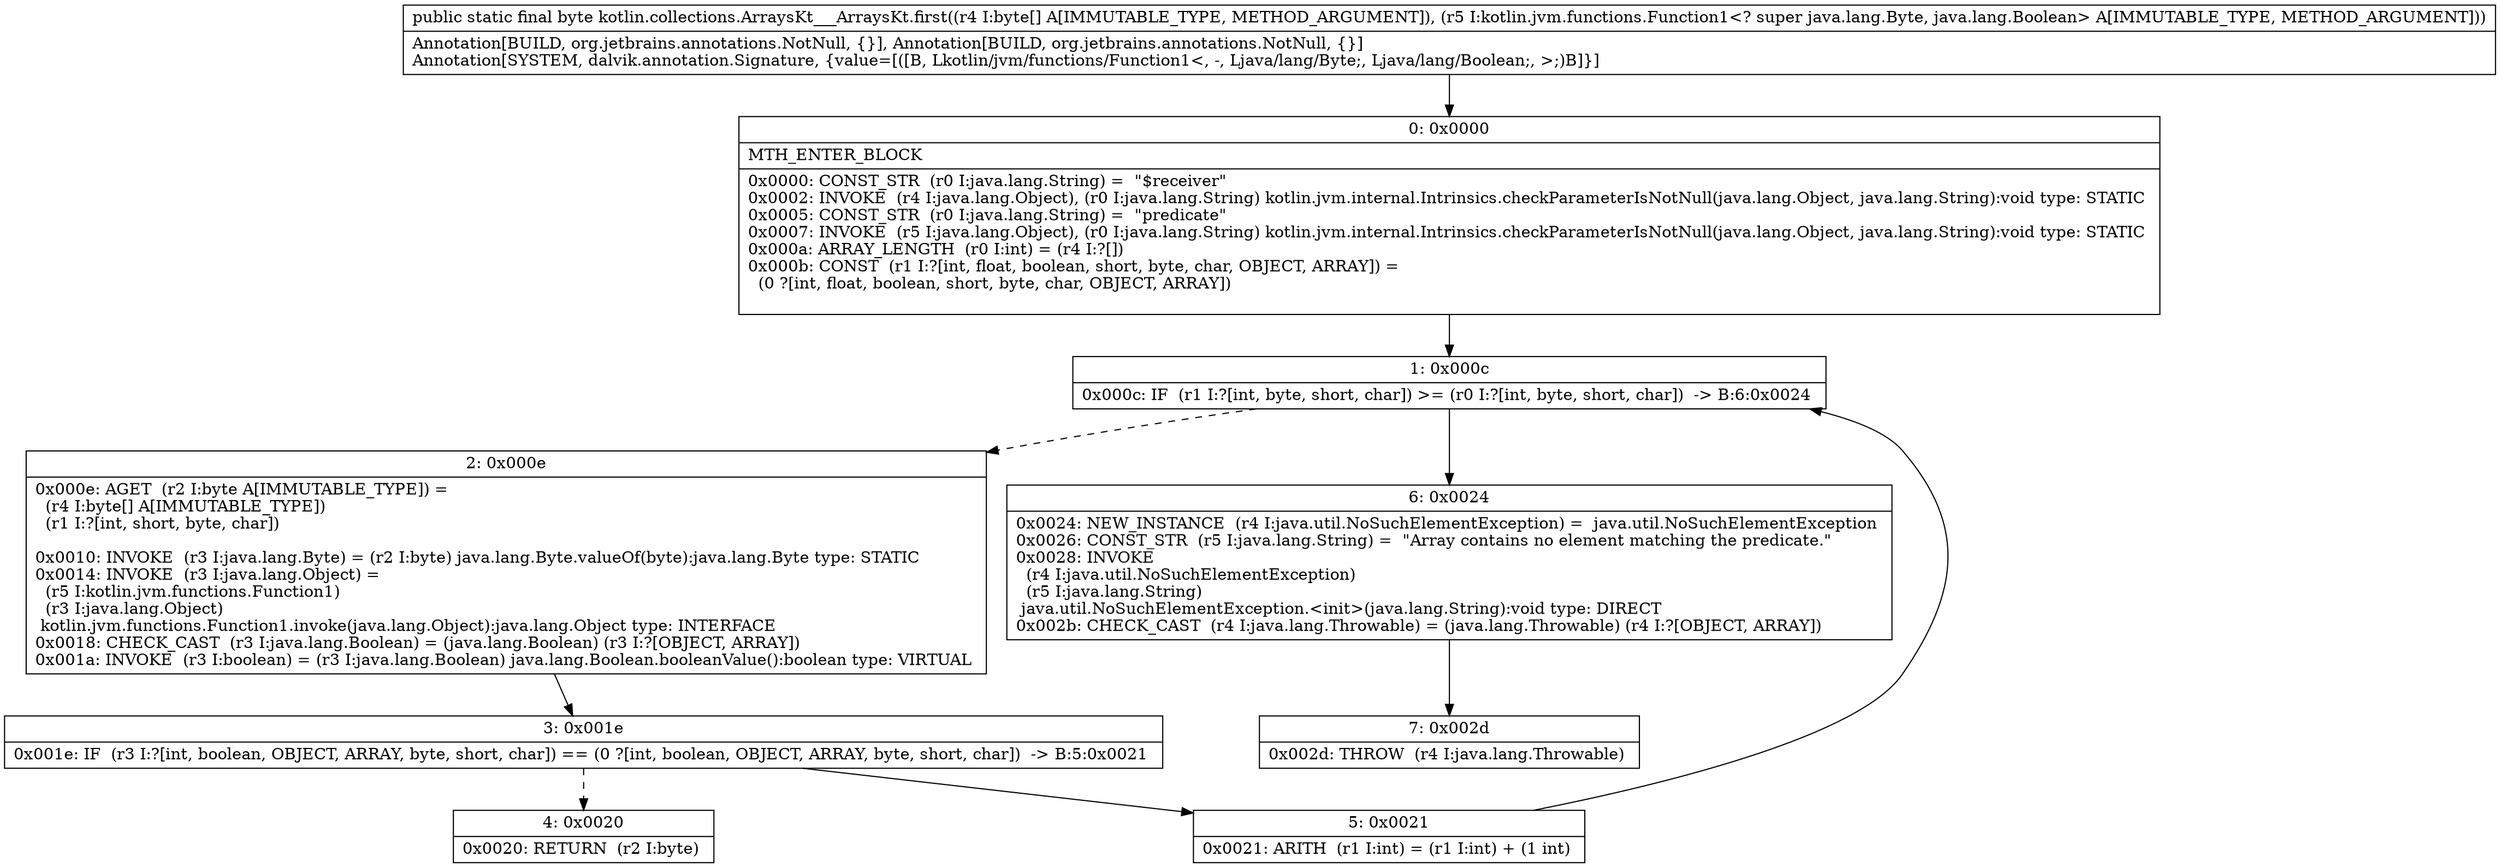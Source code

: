 digraph "CFG forkotlin.collections.ArraysKt___ArraysKt.first([BLkotlin\/jvm\/functions\/Function1;)B" {
Node_0 [shape=record,label="{0\:\ 0x0000|MTH_ENTER_BLOCK\l|0x0000: CONST_STR  (r0 I:java.lang.String) =  \"$receiver\" \l0x0002: INVOKE  (r4 I:java.lang.Object), (r0 I:java.lang.String) kotlin.jvm.internal.Intrinsics.checkParameterIsNotNull(java.lang.Object, java.lang.String):void type: STATIC \l0x0005: CONST_STR  (r0 I:java.lang.String) =  \"predicate\" \l0x0007: INVOKE  (r5 I:java.lang.Object), (r0 I:java.lang.String) kotlin.jvm.internal.Intrinsics.checkParameterIsNotNull(java.lang.Object, java.lang.String):void type: STATIC \l0x000a: ARRAY_LENGTH  (r0 I:int) = (r4 I:?[]) \l0x000b: CONST  (r1 I:?[int, float, boolean, short, byte, char, OBJECT, ARRAY]) = \l  (0 ?[int, float, boolean, short, byte, char, OBJECT, ARRAY])\l \l}"];
Node_1 [shape=record,label="{1\:\ 0x000c|0x000c: IF  (r1 I:?[int, byte, short, char]) \>= (r0 I:?[int, byte, short, char])  \-\> B:6:0x0024 \l}"];
Node_2 [shape=record,label="{2\:\ 0x000e|0x000e: AGET  (r2 I:byte A[IMMUTABLE_TYPE]) = \l  (r4 I:byte[] A[IMMUTABLE_TYPE])\l  (r1 I:?[int, short, byte, char])\l \l0x0010: INVOKE  (r3 I:java.lang.Byte) = (r2 I:byte) java.lang.Byte.valueOf(byte):java.lang.Byte type: STATIC \l0x0014: INVOKE  (r3 I:java.lang.Object) = \l  (r5 I:kotlin.jvm.functions.Function1)\l  (r3 I:java.lang.Object)\l kotlin.jvm.functions.Function1.invoke(java.lang.Object):java.lang.Object type: INTERFACE \l0x0018: CHECK_CAST  (r3 I:java.lang.Boolean) = (java.lang.Boolean) (r3 I:?[OBJECT, ARRAY]) \l0x001a: INVOKE  (r3 I:boolean) = (r3 I:java.lang.Boolean) java.lang.Boolean.booleanValue():boolean type: VIRTUAL \l}"];
Node_3 [shape=record,label="{3\:\ 0x001e|0x001e: IF  (r3 I:?[int, boolean, OBJECT, ARRAY, byte, short, char]) == (0 ?[int, boolean, OBJECT, ARRAY, byte, short, char])  \-\> B:5:0x0021 \l}"];
Node_4 [shape=record,label="{4\:\ 0x0020|0x0020: RETURN  (r2 I:byte) \l}"];
Node_5 [shape=record,label="{5\:\ 0x0021|0x0021: ARITH  (r1 I:int) = (r1 I:int) + (1 int) \l}"];
Node_6 [shape=record,label="{6\:\ 0x0024|0x0024: NEW_INSTANCE  (r4 I:java.util.NoSuchElementException) =  java.util.NoSuchElementException \l0x0026: CONST_STR  (r5 I:java.lang.String) =  \"Array contains no element matching the predicate.\" \l0x0028: INVOKE  \l  (r4 I:java.util.NoSuchElementException)\l  (r5 I:java.lang.String)\l java.util.NoSuchElementException.\<init\>(java.lang.String):void type: DIRECT \l0x002b: CHECK_CAST  (r4 I:java.lang.Throwable) = (java.lang.Throwable) (r4 I:?[OBJECT, ARRAY]) \l}"];
Node_7 [shape=record,label="{7\:\ 0x002d|0x002d: THROW  (r4 I:java.lang.Throwable) \l}"];
MethodNode[shape=record,label="{public static final byte kotlin.collections.ArraysKt___ArraysKt.first((r4 I:byte[] A[IMMUTABLE_TYPE, METHOD_ARGUMENT]), (r5 I:kotlin.jvm.functions.Function1\<? super java.lang.Byte, java.lang.Boolean\> A[IMMUTABLE_TYPE, METHOD_ARGUMENT]))  | Annotation[BUILD, org.jetbrains.annotations.NotNull, \{\}], Annotation[BUILD, org.jetbrains.annotations.NotNull, \{\}]\lAnnotation[SYSTEM, dalvik.annotation.Signature, \{value=[([B, Lkotlin\/jvm\/functions\/Function1\<, \-, Ljava\/lang\/Byte;, Ljava\/lang\/Boolean;, \>;)B]\}]\l}"];
MethodNode -> Node_0;
Node_0 -> Node_1;
Node_1 -> Node_2[style=dashed];
Node_1 -> Node_6;
Node_2 -> Node_3;
Node_3 -> Node_4[style=dashed];
Node_3 -> Node_5;
Node_5 -> Node_1;
Node_6 -> Node_7;
}

